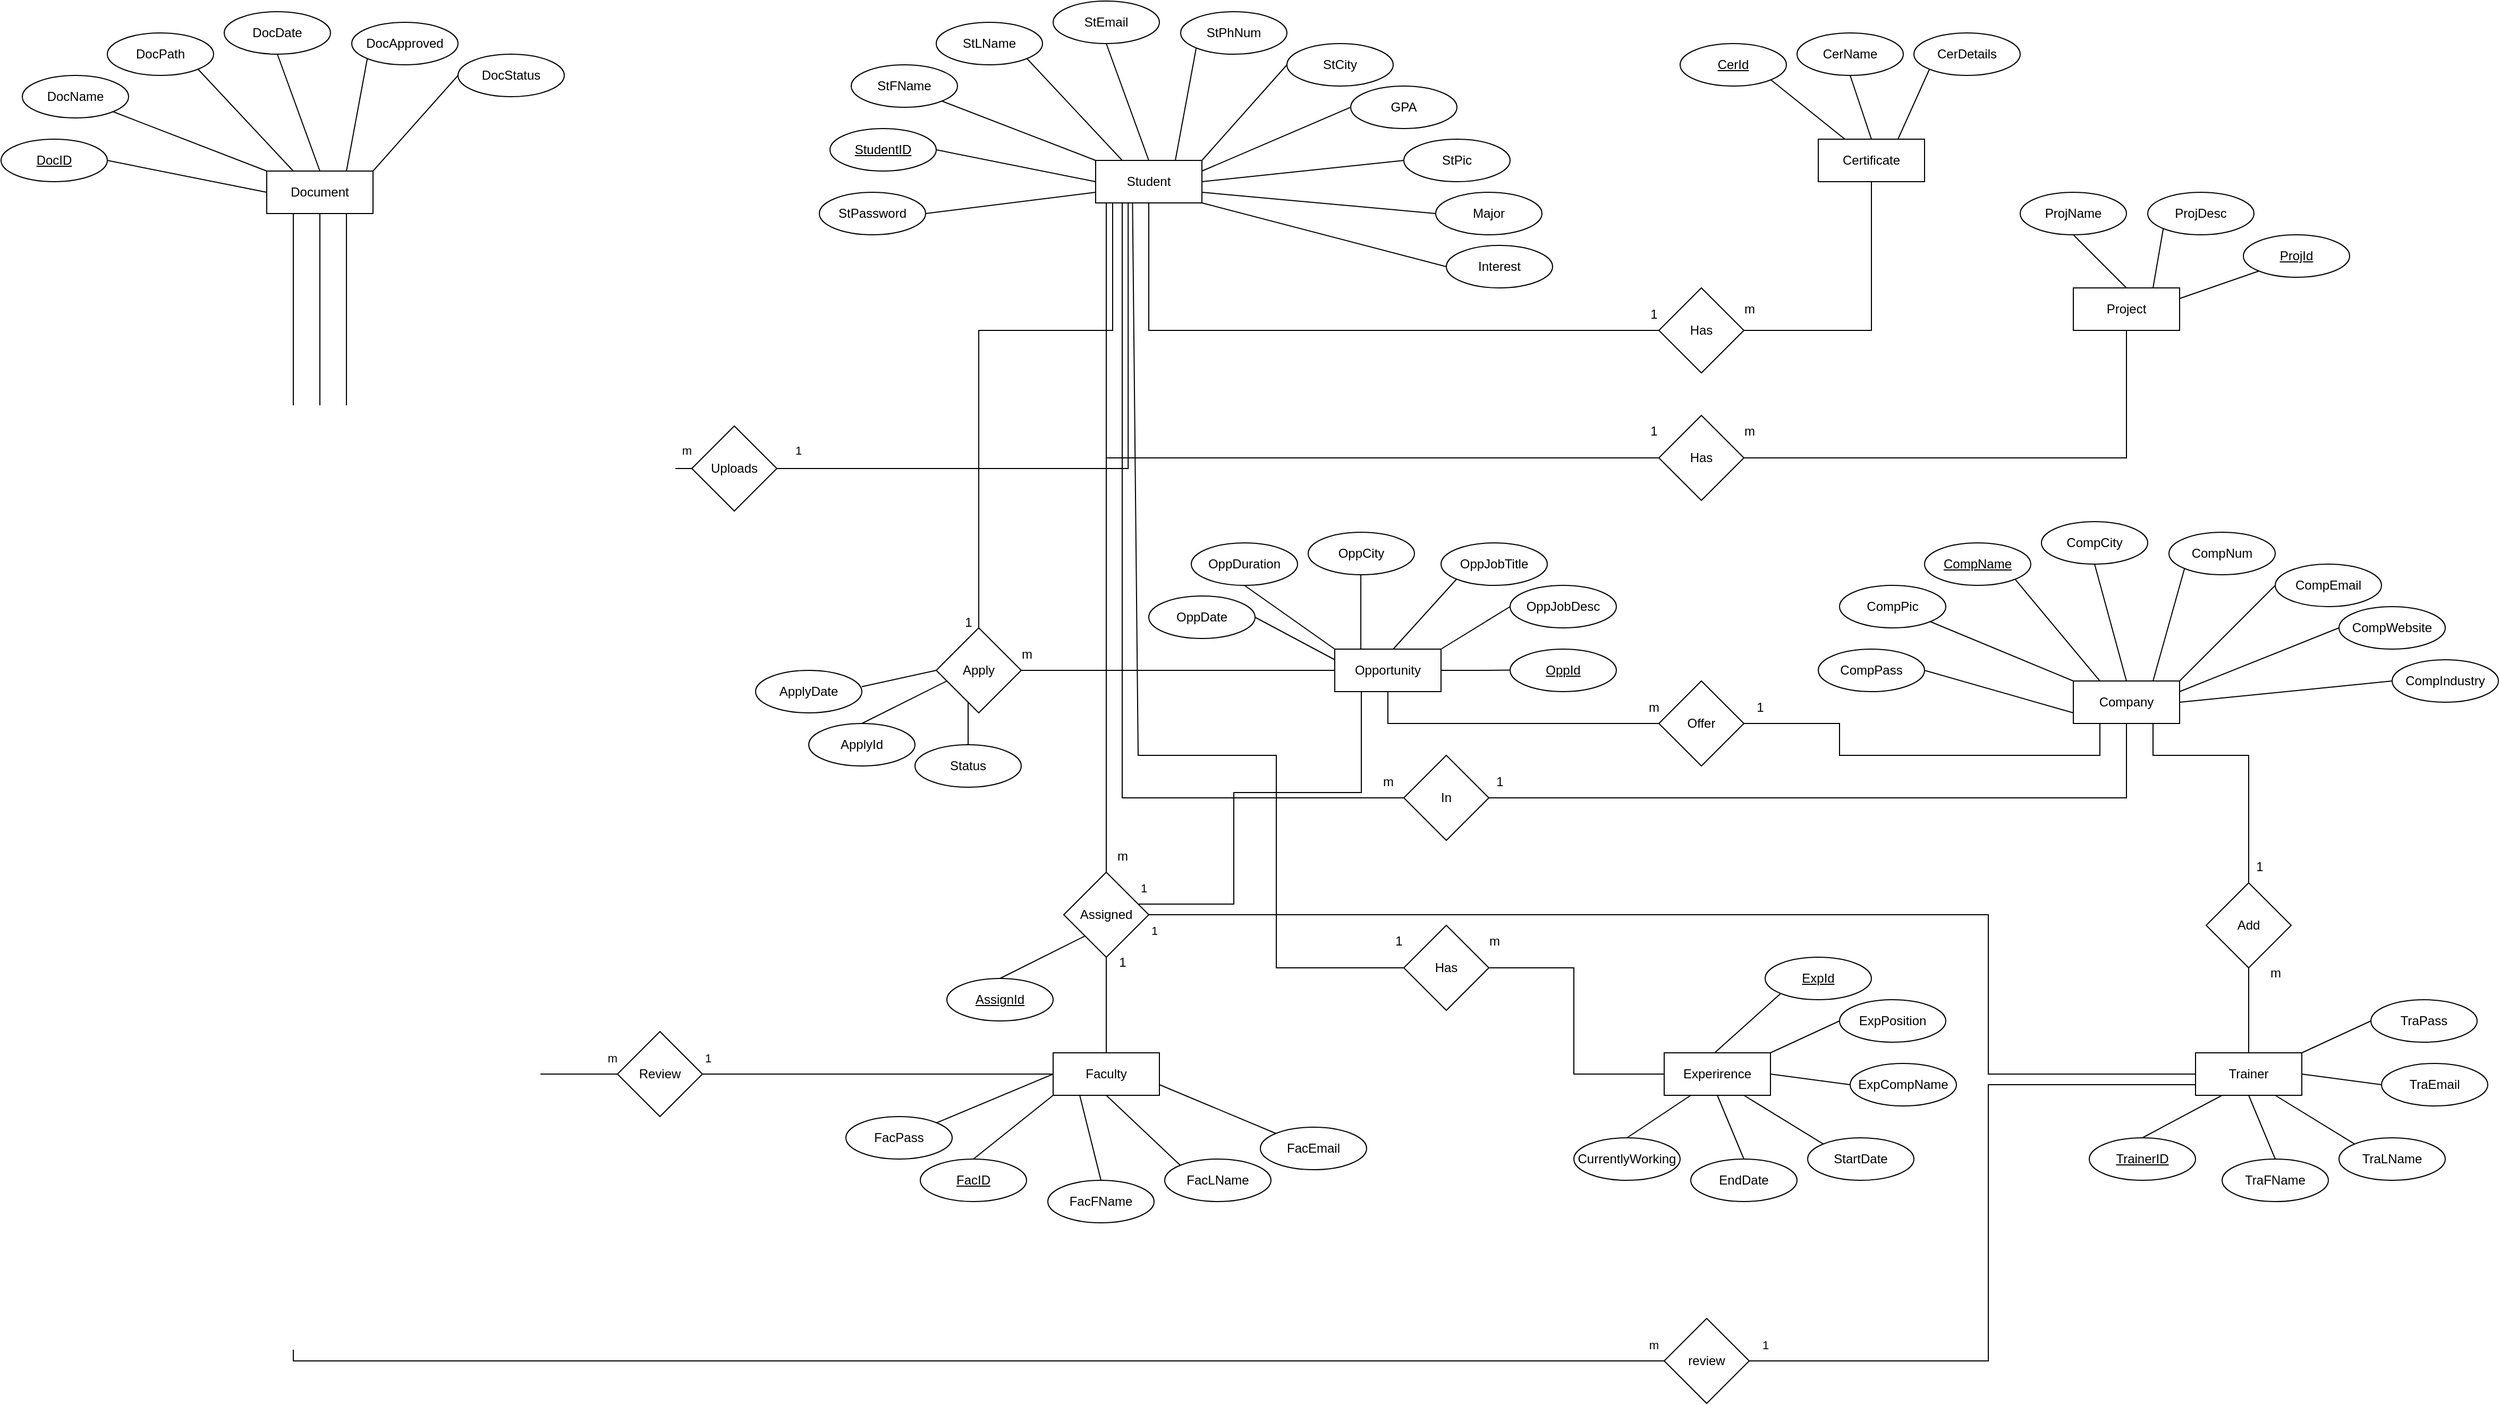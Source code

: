 <mxfile version="24.8.0">
  <diagram id="R2lEEEUBdFMjLlhIrx00" name="Page-1">
    <mxGraphModel dx="4325" dy="1353" grid="1" gridSize="10" guides="1" tooltips="1" connect="1" arrows="1" fold="1" page="1" pageScale="1" pageWidth="850" pageHeight="1100" math="0" shadow="0" extFonts="Permanent Marker^https://fonts.googleapis.com/css?family=Permanent+Marker">
      <root>
        <mxCell id="0" />
        <mxCell id="1" parent="0" />
        <mxCell id="NmfJupg0P8XV8mu7NY6x-1" value="Student" style="whiteSpace=wrap;html=1;align=center;" parent="1" vertex="1">
          <mxGeometry x="-570" y="240" width="100" height="40" as="geometry" />
        </mxCell>
        <mxCell id="NmfJupg0P8XV8mu7NY6x-4" value="StudentID" style="ellipse;whiteSpace=wrap;html=1;align=center;fontStyle=4;" parent="1" vertex="1">
          <mxGeometry x="-820" y="210" width="100" height="40" as="geometry" />
        </mxCell>
        <mxCell id="NmfJupg0P8XV8mu7NY6x-5" value="Major" style="ellipse;whiteSpace=wrap;html=1;align=center;" parent="1" vertex="1">
          <mxGeometry x="-250" y="270" width="100" height="40" as="geometry" />
        </mxCell>
        <mxCell id="NmfJupg0P8XV8mu7NY6x-6" value="StPic" style="ellipse;whiteSpace=wrap;html=1;align=center;" parent="1" vertex="1">
          <mxGeometry x="-280" y="220" width="100" height="40" as="geometry" />
        </mxCell>
        <mxCell id="NmfJupg0P8XV8mu7NY6x-7" value="GPA" style="ellipse;whiteSpace=wrap;html=1;align=center;" parent="1" vertex="1">
          <mxGeometry x="-330" y="170" width="100" height="40" as="geometry" />
        </mxCell>
        <mxCell id="NmfJupg0P8XV8mu7NY6x-8" value="StCity" style="ellipse;whiteSpace=wrap;html=1;align=center;" parent="1" vertex="1">
          <mxGeometry x="-390" y="130" width="100" height="40" as="geometry" />
        </mxCell>
        <mxCell id="NmfJupg0P8XV8mu7NY6x-9" value="StPhNum" style="ellipse;whiteSpace=wrap;html=1;align=center;" parent="1" vertex="1">
          <mxGeometry x="-490" y="100" width="100" height="40" as="geometry" />
        </mxCell>
        <mxCell id="NmfJupg0P8XV8mu7NY6x-10" value="StEmail" style="ellipse;whiteSpace=wrap;html=1;align=center;" parent="1" vertex="1">
          <mxGeometry x="-610" y="90" width="100" height="40" as="geometry" />
        </mxCell>
        <mxCell id="NmfJupg0P8XV8mu7NY6x-11" value="StLName" style="ellipse;whiteSpace=wrap;html=1;align=center;" parent="1" vertex="1">
          <mxGeometry x="-720" y="110" width="100" height="40" as="geometry" />
        </mxCell>
        <mxCell id="NmfJupg0P8XV8mu7NY6x-12" value="StFName" style="ellipse;whiteSpace=wrap;html=1;align=center;" parent="1" vertex="1">
          <mxGeometry x="-800" y="150" width="100" height="40" as="geometry" />
        </mxCell>
        <mxCell id="NmfJupg0P8XV8mu7NY6x-13" value="StPassword" style="ellipse;whiteSpace=wrap;html=1;align=center;" parent="1" vertex="1">
          <mxGeometry x="-830" y="270" width="100" height="40" as="geometry" />
        </mxCell>
        <mxCell id="NmfJupg0P8XV8mu7NY6x-14" value="Interest" style="ellipse;whiteSpace=wrap;html=1;align=center;" parent="1" vertex="1">
          <mxGeometry x="-240" y="320" width="100" height="40" as="geometry" />
        </mxCell>
        <mxCell id="NmfJupg0P8XV8mu7NY6x-16" value="" style="endArrow=none;html=1;rounded=0;exitX=1;exitY=0.5;exitDx=0;exitDy=0;entryX=0;entryY=0.75;entryDx=0;entryDy=0;" parent="1" source="NmfJupg0P8XV8mu7NY6x-13" target="NmfJupg0P8XV8mu7NY6x-1" edge="1">
          <mxGeometry width="50" height="50" relative="1" as="geometry">
            <mxPoint x="-420" y="310" as="sourcePoint" />
            <mxPoint x="-370" y="260" as="targetPoint" />
          </mxGeometry>
        </mxCell>
        <mxCell id="NmfJupg0P8XV8mu7NY6x-17" value="" style="endArrow=none;html=1;rounded=0;entryX=0;entryY=0.5;entryDx=0;entryDy=0;exitX=1;exitY=0.75;exitDx=0;exitDy=0;" parent="1" source="NmfJupg0P8XV8mu7NY6x-1" target="NmfJupg0P8XV8mu7NY6x-5" edge="1">
          <mxGeometry width="50" height="50" relative="1" as="geometry">
            <mxPoint x="-420" y="310" as="sourcePoint" />
            <mxPoint x="-370" y="260" as="targetPoint" />
          </mxGeometry>
        </mxCell>
        <mxCell id="NmfJupg0P8XV8mu7NY6x-18" value="" style="endArrow=none;html=1;rounded=0;entryX=0;entryY=0.5;entryDx=0;entryDy=0;exitX=1;exitY=0.5;exitDx=0;exitDy=0;" parent="1" source="NmfJupg0P8XV8mu7NY6x-1" target="NmfJupg0P8XV8mu7NY6x-6" edge="1">
          <mxGeometry width="50" height="50" relative="1" as="geometry">
            <mxPoint x="-420" y="310" as="sourcePoint" />
            <mxPoint x="-370" y="260" as="targetPoint" />
          </mxGeometry>
        </mxCell>
        <mxCell id="NmfJupg0P8XV8mu7NY6x-19" value="" style="endArrow=none;html=1;rounded=0;entryX=0;entryY=0.5;entryDx=0;entryDy=0;exitX=1;exitY=0.25;exitDx=0;exitDy=0;" parent="1" source="NmfJupg0P8XV8mu7NY6x-1" target="NmfJupg0P8XV8mu7NY6x-7" edge="1">
          <mxGeometry width="50" height="50" relative="1" as="geometry">
            <mxPoint x="-420" y="310" as="sourcePoint" />
            <mxPoint x="-370" y="260" as="targetPoint" />
          </mxGeometry>
        </mxCell>
        <mxCell id="NmfJupg0P8XV8mu7NY6x-20" value="" style="endArrow=none;html=1;rounded=0;entryX=0;entryY=0.5;entryDx=0;entryDy=0;exitX=1;exitY=0;exitDx=0;exitDy=0;" parent="1" source="NmfJupg0P8XV8mu7NY6x-1" target="NmfJupg0P8XV8mu7NY6x-8" edge="1">
          <mxGeometry width="50" height="50" relative="1" as="geometry">
            <mxPoint x="-420" y="310" as="sourcePoint" />
            <mxPoint x="-370" y="260" as="targetPoint" />
          </mxGeometry>
        </mxCell>
        <mxCell id="NmfJupg0P8XV8mu7NY6x-21" value="" style="endArrow=none;html=1;rounded=0;entryX=0;entryY=1;entryDx=0;entryDy=0;exitX=0.75;exitY=0;exitDx=0;exitDy=0;" parent="1" source="NmfJupg0P8XV8mu7NY6x-1" target="NmfJupg0P8XV8mu7NY6x-9" edge="1">
          <mxGeometry width="50" height="50" relative="1" as="geometry">
            <mxPoint x="-420" y="310" as="sourcePoint" />
            <mxPoint x="-370" y="260" as="targetPoint" />
          </mxGeometry>
        </mxCell>
        <mxCell id="NmfJupg0P8XV8mu7NY6x-22" value="" style="endArrow=none;html=1;rounded=0;entryX=0.5;entryY=1;entryDx=0;entryDy=0;exitX=0.5;exitY=0;exitDx=0;exitDy=0;" parent="1" source="NmfJupg0P8XV8mu7NY6x-1" target="NmfJupg0P8XV8mu7NY6x-10" edge="1">
          <mxGeometry width="50" height="50" relative="1" as="geometry">
            <mxPoint x="-420" y="310" as="sourcePoint" />
            <mxPoint x="-370" y="260" as="targetPoint" />
          </mxGeometry>
        </mxCell>
        <mxCell id="NmfJupg0P8XV8mu7NY6x-23" value="" style="endArrow=none;html=1;rounded=0;entryX=1;entryY=1;entryDx=0;entryDy=0;exitX=0.25;exitY=0;exitDx=0;exitDy=0;" parent="1" source="NmfJupg0P8XV8mu7NY6x-1" target="NmfJupg0P8XV8mu7NY6x-11" edge="1">
          <mxGeometry width="50" height="50" relative="1" as="geometry">
            <mxPoint x="-420" y="310" as="sourcePoint" />
            <mxPoint x="-370" y="260" as="targetPoint" />
          </mxGeometry>
        </mxCell>
        <mxCell id="NmfJupg0P8XV8mu7NY6x-24" value="" style="endArrow=none;html=1;rounded=0;exitX=0;exitY=0;exitDx=0;exitDy=0;entryX=1;entryY=1;entryDx=0;entryDy=0;" parent="1" source="NmfJupg0P8XV8mu7NY6x-1" target="NmfJupg0P8XV8mu7NY6x-12" edge="1">
          <mxGeometry width="50" height="50" relative="1" as="geometry">
            <mxPoint x="-580" y="220" as="sourcePoint" />
            <mxPoint x="-530" y="170" as="targetPoint" />
          </mxGeometry>
        </mxCell>
        <mxCell id="NmfJupg0P8XV8mu7NY6x-25" value="" style="endArrow=none;html=1;rounded=0;exitX=1;exitY=0.5;exitDx=0;exitDy=0;" parent="1" source="NmfJupg0P8XV8mu7NY6x-4" edge="1">
          <mxGeometry width="50" height="50" relative="1" as="geometry">
            <mxPoint x="-630" y="230" as="sourcePoint" />
            <mxPoint x="-570" y="260" as="targetPoint" />
          </mxGeometry>
        </mxCell>
        <mxCell id="NmfJupg0P8XV8mu7NY6x-26" value="" style="endArrow=none;html=1;rounded=0;entryX=0;entryY=0.5;entryDx=0;entryDy=0;exitX=1;exitY=1;exitDx=0;exitDy=0;" parent="1" source="NmfJupg0P8XV8mu7NY6x-1" target="NmfJupg0P8XV8mu7NY6x-14" edge="1">
          <mxGeometry width="50" height="50" relative="1" as="geometry">
            <mxPoint x="-420" y="310" as="sourcePoint" />
            <mxPoint x="-370" y="260" as="targetPoint" />
          </mxGeometry>
        </mxCell>
        <mxCell id="NmfJupg0P8XV8mu7NY6x-28" value="Certificate" style="whiteSpace=wrap;html=1;align=center;" parent="1" vertex="1">
          <mxGeometry x="110" y="220" width="100" height="40" as="geometry" />
        </mxCell>
        <mxCell id="NmfJupg0P8XV8mu7NY6x-34" value="CerDetails" style="ellipse;whiteSpace=wrap;html=1;align=center;" parent="1" vertex="1">
          <mxGeometry x="200" y="120" width="100" height="40" as="geometry" />
        </mxCell>
        <mxCell id="NmfJupg0P8XV8mu7NY6x-35" value="CerName" style="ellipse;whiteSpace=wrap;html=1;align=center;" parent="1" vertex="1">
          <mxGeometry x="90" y="120" width="100" height="40" as="geometry" />
        </mxCell>
        <mxCell id="NmfJupg0P8XV8mu7NY6x-45" value="" style="endArrow=none;html=1;rounded=0;entryX=0;entryY=1;entryDx=0;entryDy=0;exitX=0.75;exitY=0;exitDx=0;exitDy=0;" parent="1" source="NmfJupg0P8XV8mu7NY6x-28" target="NmfJupg0P8XV8mu7NY6x-34" edge="1">
          <mxGeometry width="50" height="50" relative="1" as="geometry">
            <mxPoint x="260" y="290" as="sourcePoint" />
            <mxPoint x="310" y="240" as="targetPoint" />
          </mxGeometry>
        </mxCell>
        <mxCell id="NmfJupg0P8XV8mu7NY6x-46" value="" style="endArrow=none;html=1;rounded=0;entryX=0.5;entryY=1;entryDx=0;entryDy=0;exitX=0.5;exitY=0;exitDx=0;exitDy=0;" parent="1" source="NmfJupg0P8XV8mu7NY6x-28" target="NmfJupg0P8XV8mu7NY6x-35" edge="1">
          <mxGeometry width="50" height="50" relative="1" as="geometry">
            <mxPoint x="260" y="290" as="sourcePoint" />
            <mxPoint x="310" y="240" as="targetPoint" />
          </mxGeometry>
        </mxCell>
        <mxCell id="NmfJupg0P8XV8mu7NY6x-51" value="Has" style="rhombus;whiteSpace=wrap;html=1;" parent="1" vertex="1">
          <mxGeometry x="-40" y="360" width="80" height="80" as="geometry" />
        </mxCell>
        <mxCell id="NmfJupg0P8XV8mu7NY6x-53" value="" style="endArrow=none;html=1;rounded=0;entryX=0.5;entryY=1;entryDx=0;entryDy=0;exitX=0;exitY=0.5;exitDx=0;exitDy=0;" parent="1" source="NmfJupg0P8XV8mu7NY6x-51" target="NmfJupg0P8XV8mu7NY6x-1" edge="1">
          <mxGeometry width="50" height="50" relative="1" as="geometry">
            <mxPoint x="-20" y="380" as="sourcePoint" />
            <mxPoint x="30" y="330" as="targetPoint" />
            <Array as="points">
              <mxPoint x="-520" y="400" />
            </Array>
          </mxGeometry>
        </mxCell>
        <mxCell id="NmfJupg0P8XV8mu7NY6x-54" value="" style="endArrow=none;html=1;rounded=0;entryX=0.5;entryY=1;entryDx=0;entryDy=0;exitX=1;exitY=0.5;exitDx=0;exitDy=0;" parent="1" source="NmfJupg0P8XV8mu7NY6x-51" target="NmfJupg0P8XV8mu7NY6x-28" edge="1">
          <mxGeometry width="50" height="50" relative="1" as="geometry">
            <mxPoint x="740" y="490" as="sourcePoint" />
            <mxPoint x="260" y="370" as="targetPoint" />
            <Array as="points">
              <mxPoint x="160" y="400" />
            </Array>
          </mxGeometry>
        </mxCell>
        <mxCell id="NmfJupg0P8XV8mu7NY6x-55" value="Project" style="whiteSpace=wrap;html=1;align=center;" parent="1" vertex="1">
          <mxGeometry x="350" y="360" width="100" height="40" as="geometry" />
        </mxCell>
        <mxCell id="NmfJupg0P8XV8mu7NY6x-56" value="ProjDesc" style="ellipse;whiteSpace=wrap;html=1;align=center;" parent="1" vertex="1">
          <mxGeometry x="420" y="270" width="100" height="40" as="geometry" />
        </mxCell>
        <mxCell id="NmfJupg0P8XV8mu7NY6x-57" value="ProjName" style="ellipse;whiteSpace=wrap;html=1;align=center;" parent="1" vertex="1">
          <mxGeometry x="300" y="270" width="100" height="40" as="geometry" />
        </mxCell>
        <mxCell id="NmfJupg0P8XV8mu7NY6x-58" value="" style="endArrow=none;html=1;rounded=0;entryX=0;entryY=1;entryDx=0;entryDy=0;exitX=0.75;exitY=0;exitDx=0;exitDy=0;" parent="1" source="NmfJupg0P8XV8mu7NY6x-55" target="NmfJupg0P8XV8mu7NY6x-56" edge="1">
          <mxGeometry width="50" height="50" relative="1" as="geometry">
            <mxPoint x="515" y="430" as="sourcePoint" />
            <mxPoint x="565" y="380" as="targetPoint" />
          </mxGeometry>
        </mxCell>
        <mxCell id="NmfJupg0P8XV8mu7NY6x-59" value="" style="endArrow=none;html=1;rounded=0;entryX=0.5;entryY=1;entryDx=0;entryDy=0;exitX=0.5;exitY=0;exitDx=0;exitDy=0;" parent="1" source="NmfJupg0P8XV8mu7NY6x-55" target="NmfJupg0P8XV8mu7NY6x-57" edge="1">
          <mxGeometry width="50" height="50" relative="1" as="geometry">
            <mxPoint x="515" y="430" as="sourcePoint" />
            <mxPoint x="565" y="380" as="targetPoint" />
          </mxGeometry>
        </mxCell>
        <mxCell id="NmfJupg0P8XV8mu7NY6x-60" value="Has" style="rhombus;whiteSpace=wrap;html=1;" parent="1" vertex="1">
          <mxGeometry x="-40" y="480" width="80" height="80" as="geometry" />
        </mxCell>
        <mxCell id="NmfJupg0P8XV8mu7NY6x-62" value="" style="endArrow=none;html=1;rounded=0;entryX=0.1;entryY=1.025;entryDx=0;entryDy=0;exitX=0;exitY=0.5;exitDx=0;exitDy=0;entryPerimeter=0;" parent="1" target="NmfJupg0P8XV8mu7NY6x-1" edge="1">
          <mxGeometry width="50" height="50" relative="1" as="geometry">
            <mxPoint x="-40" y="520" as="sourcePoint" />
            <mxPoint x="-520" y="400" as="targetPoint" />
            <Array as="points">
              <mxPoint x="-560" y="520" />
            </Array>
          </mxGeometry>
        </mxCell>
        <mxCell id="NmfJupg0P8XV8mu7NY6x-64" value="" style="endArrow=none;html=1;rounded=0;entryX=0.5;entryY=1;entryDx=0;entryDy=0;exitX=1;exitY=0.5;exitDx=0;exitDy=0;" parent="1" target="NmfJupg0P8XV8mu7NY6x-55" edge="1">
          <mxGeometry width="50" height="50" relative="1" as="geometry">
            <mxPoint x="40" y="520" as="sourcePoint" />
            <mxPoint x="160" y="380" as="targetPoint" />
            <Array as="points">
              <mxPoint x="400" y="520" />
            </Array>
          </mxGeometry>
        </mxCell>
        <mxCell id="NmfJupg0P8XV8mu7NY6x-65" value="Company" style="whiteSpace=wrap;html=1;align=center;" parent="1" vertex="1">
          <mxGeometry x="350" y="730" width="100" height="40" as="geometry" />
        </mxCell>
        <mxCell id="NmfJupg0P8XV8mu7NY6x-66" value="CompName" style="ellipse;whiteSpace=wrap;html=1;align=center;fontStyle=4;" parent="1" vertex="1">
          <mxGeometry x="210" y="600" width="100" height="40" as="geometry" />
        </mxCell>
        <mxCell id="NmfJupg0P8XV8mu7NY6x-68" value="CompIndustry" style="ellipse;whiteSpace=wrap;html=1;align=center;" parent="1" vertex="1">
          <mxGeometry x="650" y="710" width="100" height="40" as="geometry" />
        </mxCell>
        <mxCell id="NmfJupg0P8XV8mu7NY6x-69" value="CompWebsite" style="ellipse;whiteSpace=wrap;html=1;align=center;" parent="1" vertex="1">
          <mxGeometry x="600" y="660" width="100" height="40" as="geometry" />
        </mxCell>
        <mxCell id="NmfJupg0P8XV8mu7NY6x-70" value="CompEmail" style="ellipse;whiteSpace=wrap;html=1;align=center;" parent="1" vertex="1">
          <mxGeometry x="540" y="620" width="100" height="40" as="geometry" />
        </mxCell>
        <mxCell id="NmfJupg0P8XV8mu7NY6x-71" value="CompNum" style="ellipse;whiteSpace=wrap;html=1;align=center;" parent="1" vertex="1">
          <mxGeometry x="440" y="590" width="100" height="40" as="geometry" />
        </mxCell>
        <mxCell id="NmfJupg0P8XV8mu7NY6x-72" value="CompCity" style="ellipse;whiteSpace=wrap;html=1;align=center;" parent="1" vertex="1">
          <mxGeometry x="320" y="580" width="100" height="40" as="geometry" />
        </mxCell>
        <mxCell id="NmfJupg0P8XV8mu7NY6x-74" value="CompPic" style="ellipse;whiteSpace=wrap;html=1;align=center;" parent="1" vertex="1">
          <mxGeometry x="130" y="640" width="100" height="40" as="geometry" />
        </mxCell>
        <mxCell id="NmfJupg0P8XV8mu7NY6x-75" value="CompPass" style="ellipse;whiteSpace=wrap;html=1;align=center;" parent="1" vertex="1">
          <mxGeometry x="110" y="700" width="100" height="40" as="geometry" />
        </mxCell>
        <mxCell id="NmfJupg0P8XV8mu7NY6x-77" value="" style="endArrow=none;html=1;rounded=0;exitX=1;exitY=0.5;exitDx=0;exitDy=0;entryX=0;entryY=0.75;entryDx=0;entryDy=0;" parent="1" source="NmfJupg0P8XV8mu7NY6x-75" target="NmfJupg0P8XV8mu7NY6x-65" edge="1">
          <mxGeometry width="50" height="50" relative="1" as="geometry">
            <mxPoint x="510" y="800" as="sourcePoint" />
            <mxPoint x="560" y="750" as="targetPoint" />
          </mxGeometry>
        </mxCell>
        <mxCell id="NmfJupg0P8XV8mu7NY6x-79" value="" style="endArrow=none;html=1;rounded=0;entryX=0;entryY=0.5;entryDx=0;entryDy=0;exitX=1;exitY=0.5;exitDx=0;exitDy=0;" parent="1" source="NmfJupg0P8XV8mu7NY6x-65" target="NmfJupg0P8XV8mu7NY6x-68" edge="1">
          <mxGeometry width="50" height="50" relative="1" as="geometry">
            <mxPoint x="510" y="800" as="sourcePoint" />
            <mxPoint x="560" y="750" as="targetPoint" />
          </mxGeometry>
        </mxCell>
        <mxCell id="NmfJupg0P8XV8mu7NY6x-80" value="" style="endArrow=none;html=1;rounded=0;entryX=0;entryY=0.5;entryDx=0;entryDy=0;exitX=1;exitY=0.25;exitDx=0;exitDy=0;" parent="1" source="NmfJupg0P8XV8mu7NY6x-65" target="NmfJupg0P8XV8mu7NY6x-69" edge="1">
          <mxGeometry width="50" height="50" relative="1" as="geometry">
            <mxPoint x="510" y="800" as="sourcePoint" />
            <mxPoint x="560" y="750" as="targetPoint" />
          </mxGeometry>
        </mxCell>
        <mxCell id="NmfJupg0P8XV8mu7NY6x-81" value="" style="endArrow=none;html=1;rounded=0;entryX=0;entryY=0.5;entryDx=0;entryDy=0;exitX=1;exitY=0;exitDx=0;exitDy=0;" parent="1" source="NmfJupg0P8XV8mu7NY6x-65" target="NmfJupg0P8XV8mu7NY6x-70" edge="1">
          <mxGeometry width="50" height="50" relative="1" as="geometry">
            <mxPoint x="510" y="800" as="sourcePoint" />
            <mxPoint x="560" y="750" as="targetPoint" />
          </mxGeometry>
        </mxCell>
        <mxCell id="NmfJupg0P8XV8mu7NY6x-82" value="" style="endArrow=none;html=1;rounded=0;entryX=0;entryY=1;entryDx=0;entryDy=0;exitX=0.75;exitY=0;exitDx=0;exitDy=0;" parent="1" source="NmfJupg0P8XV8mu7NY6x-65" target="NmfJupg0P8XV8mu7NY6x-71" edge="1">
          <mxGeometry width="50" height="50" relative="1" as="geometry">
            <mxPoint x="510" y="800" as="sourcePoint" />
            <mxPoint x="560" y="750" as="targetPoint" />
          </mxGeometry>
        </mxCell>
        <mxCell id="NmfJupg0P8XV8mu7NY6x-83" value="" style="endArrow=none;html=1;rounded=0;entryX=0.5;entryY=1;entryDx=0;entryDy=0;exitX=0.5;exitY=0;exitDx=0;exitDy=0;" parent="1" source="NmfJupg0P8XV8mu7NY6x-65" target="NmfJupg0P8XV8mu7NY6x-72" edge="1">
          <mxGeometry width="50" height="50" relative="1" as="geometry">
            <mxPoint x="510" y="800" as="sourcePoint" />
            <mxPoint x="560" y="750" as="targetPoint" />
          </mxGeometry>
        </mxCell>
        <mxCell id="NmfJupg0P8XV8mu7NY6x-84" value="" style="endArrow=none;html=1;rounded=0;entryX=1;entryY=1;entryDx=0;entryDy=0;exitX=0.25;exitY=0;exitDx=0;exitDy=0;" parent="1" source="NmfJupg0P8XV8mu7NY6x-65" edge="1">
          <mxGeometry width="50" height="50" relative="1" as="geometry">
            <mxPoint x="510" y="800" as="sourcePoint" />
            <mxPoint x="295.186" y="634.21" as="targetPoint" />
          </mxGeometry>
        </mxCell>
        <mxCell id="NmfJupg0P8XV8mu7NY6x-85" value="" style="endArrow=none;html=1;rounded=0;exitX=0;exitY=0;exitDx=0;exitDy=0;entryX=1;entryY=1;entryDx=0;entryDy=0;" parent="1" source="NmfJupg0P8XV8mu7NY6x-65" target="NmfJupg0P8XV8mu7NY6x-74" edge="1">
          <mxGeometry width="50" height="50" relative="1" as="geometry">
            <mxPoint x="350" y="710" as="sourcePoint" />
            <mxPoint x="400" y="660" as="targetPoint" />
          </mxGeometry>
        </mxCell>
        <mxCell id="uRlwzGUHbbHWgA5cBIWR-28" style="edgeStyle=orthogonalEdgeStyle;shape=connector;curved=0;rounded=0;orthogonalLoop=1;jettySize=auto;html=1;entryX=1;entryY=0;entryDx=0;entryDy=0;strokeColor=default;align=center;verticalAlign=middle;fontFamily=Helvetica;fontSize=11;fontColor=default;labelBackgroundColor=default;endArrow=none;endFill=0;exitX=0.25;exitY=1;exitDx=0;exitDy=0;" parent="1" source="NmfJupg0P8XV8mu7NY6x-93" edge="1">
          <mxGeometry relative="1" as="geometry">
            <mxPoint x="-310" y="750" as="sourcePoint" />
            <mxPoint x="-530" y="940" as="targetPoint" />
            <Array as="points">
              <mxPoint x="-320" y="835" />
              <mxPoint x="-440" y="835" />
              <mxPoint x="-440" y="940" />
            </Array>
          </mxGeometry>
        </mxCell>
        <mxCell id="uRlwzGUHbbHWgA5cBIWR-66" style="edgeStyle=orthogonalEdgeStyle;shape=connector;curved=0;rounded=0;orthogonalLoop=1;jettySize=auto;html=1;exitX=1;exitY=0.5;exitDx=0;exitDy=0;strokeColor=default;align=center;verticalAlign=middle;fontFamily=Helvetica;fontSize=11;fontColor=default;labelBackgroundColor=default;endArrow=none;endFill=0;" parent="1" source="NmfJupg0P8XV8mu7NY6x-93" edge="1">
          <mxGeometry relative="1" as="geometry">
            <mxPoint x="-180" y="719.8" as="targetPoint" />
          </mxGeometry>
        </mxCell>
        <mxCell id="NmfJupg0P8XV8mu7NY6x-93" value="Opportunity" style="whiteSpace=wrap;html=1;align=center;" parent="1" vertex="1">
          <mxGeometry x="-345" y="700" width="100" height="40" as="geometry" />
        </mxCell>
        <mxCell id="NmfJupg0P8XV8mu7NY6x-94" value="OppCity" style="ellipse;whiteSpace=wrap;html=1;align=center;" parent="1" vertex="1">
          <mxGeometry x="-370" y="590" width="100" height="40" as="geometry" />
        </mxCell>
        <mxCell id="NmfJupg0P8XV8mu7NY6x-95" value="OppDuration" style="ellipse;whiteSpace=wrap;html=1;align=center;" parent="1" vertex="1">
          <mxGeometry x="-480" y="600" width="100" height="40" as="geometry" />
        </mxCell>
        <mxCell id="NmfJupg0P8XV8mu7NY6x-96" value="" style="endArrow=none;html=1;rounded=0;entryX=0.5;entryY=1;entryDx=0;entryDy=0;exitX=0.25;exitY=0;exitDx=0;exitDy=0;" parent="1" edge="1">
          <mxGeometry width="50" height="50" relative="1" as="geometry">
            <mxPoint x="-320.45" y="700" as="sourcePoint" />
            <mxPoint x="-320.45" y="630" as="targetPoint" />
          </mxGeometry>
        </mxCell>
        <mxCell id="NmfJupg0P8XV8mu7NY6x-97" value="" style="endArrow=none;html=1;rounded=0;entryX=0.5;entryY=1;entryDx=0;entryDy=0;exitX=0;exitY=0;exitDx=0;exitDy=0;" parent="1" source="NmfJupg0P8XV8mu7NY6x-93" target="NmfJupg0P8XV8mu7NY6x-95" edge="1">
          <mxGeometry width="50" height="50" relative="1" as="geometry">
            <mxPoint x="-180" y="770" as="sourcePoint" />
            <mxPoint x="-350" y="640" as="targetPoint" />
          </mxGeometry>
        </mxCell>
        <mxCell id="NmfJupg0P8XV8mu7NY6x-103" value="OppJobTitle" style="ellipse;whiteSpace=wrap;html=1;align=center;" parent="1" vertex="1">
          <mxGeometry x="-245" y="600" width="100" height="40" as="geometry" />
        </mxCell>
        <mxCell id="NmfJupg0P8XV8mu7NY6x-104" value="" style="endArrow=none;html=1;rounded=0;entryX=0;entryY=1;entryDx=0;entryDy=0;exitX=0.25;exitY=0;exitDx=0;exitDy=0;" parent="1" target="NmfJupg0P8XV8mu7NY6x-103" edge="1">
          <mxGeometry width="50" height="50" relative="1" as="geometry">
            <mxPoint x="-290" y="700" as="sourcePoint" />
            <mxPoint x="-290" y="630" as="targetPoint" />
          </mxGeometry>
        </mxCell>
        <mxCell id="NmfJupg0P8XV8mu7NY6x-105" value="OppJobDesc" style="ellipse;whiteSpace=wrap;html=1;align=center;" parent="1" vertex="1">
          <mxGeometry x="-180" y="640" width="100" height="40" as="geometry" />
        </mxCell>
        <mxCell id="NmfJupg0P8XV8mu7NY6x-106" value="" style="endArrow=none;html=1;rounded=0;entryX=0;entryY=0.5;entryDx=0;entryDy=0;exitX=1;exitY=0;exitDx=0;exitDy=0;" parent="1" source="NmfJupg0P8XV8mu7NY6x-93" target="NmfJupg0P8XV8mu7NY6x-105" edge="1">
          <mxGeometry width="50" height="50" relative="1" as="geometry">
            <mxPoint x="-280" y="710" as="sourcePoint" />
            <mxPoint x="-220" y="644" as="targetPoint" />
          </mxGeometry>
        </mxCell>
        <mxCell id="NmfJupg0P8XV8mu7NY6x-107" value="Apply" style="rhombus;whiteSpace=wrap;html=1;" parent="1" vertex="1">
          <mxGeometry x="-720" y="680" width="80" height="80" as="geometry" />
        </mxCell>
        <mxCell id="NmfJupg0P8XV8mu7NY6x-109" value="" style="endArrow=none;html=1;rounded=0;exitX=0.5;exitY=0;exitDx=0;exitDy=0;" parent="1" source="NmfJupg0P8XV8mu7NY6x-107" edge="1">
          <mxGeometry width="50" height="50" relative="1" as="geometry">
            <mxPoint x="60" y="610" as="sourcePoint" />
            <mxPoint x="-554" y="280" as="targetPoint" />
            <Array as="points">
              <mxPoint x="-680" y="400" />
              <mxPoint x="-554" y="400" />
            </Array>
          </mxGeometry>
        </mxCell>
        <mxCell id="NmfJupg0P8XV8mu7NY6x-111" value="" style="endArrow=none;html=1;rounded=0;exitX=1;exitY=0.5;exitDx=0;exitDy=0;entryX=0;entryY=0.5;entryDx=0;entryDy=0;" parent="1" source="NmfJupg0P8XV8mu7NY6x-107" target="NmfJupg0P8XV8mu7NY6x-93" edge="1">
          <mxGeometry width="50" height="50" relative="1" as="geometry">
            <mxPoint x="60" y="610" as="sourcePoint" />
            <mxPoint x="110" y="560" as="targetPoint" />
          </mxGeometry>
        </mxCell>
        <mxCell id="NmfJupg0P8XV8mu7NY6x-113" value="In" style="rhombus;whiteSpace=wrap;html=1;" parent="1" vertex="1">
          <mxGeometry x="-280" y="800" width="80" height="80" as="geometry" />
        </mxCell>
        <mxCell id="NmfJupg0P8XV8mu7NY6x-115" value="" style="endArrow=none;html=1;rounded=0;entryX=0.25;entryY=1;entryDx=0;entryDy=0;exitX=0;exitY=0.5;exitDx=0;exitDy=0;" parent="1" source="NmfJupg0P8XV8mu7NY6x-113" target="NmfJupg0P8XV8mu7NY6x-1" edge="1">
          <mxGeometry width="50" height="50" relative="1" as="geometry">
            <mxPoint x="-545" y="840" as="sourcePoint" />
            <mxPoint x="-50" y="570" as="targetPoint" />
            <Array as="points">
              <mxPoint x="-545" y="840" />
            </Array>
          </mxGeometry>
        </mxCell>
        <mxCell id="NmfJupg0P8XV8mu7NY6x-116" value="" style="endArrow=none;html=1;rounded=0;exitX=1;exitY=0.5;exitDx=0;exitDy=0;entryX=0.5;entryY=1;entryDx=0;entryDy=0;" parent="1" source="NmfJupg0P8XV8mu7NY6x-113" target="NmfJupg0P8XV8mu7NY6x-65" edge="1">
          <mxGeometry width="50" height="50" relative="1" as="geometry">
            <mxPoint x="-50" y="660" as="sourcePoint" />
            <mxPoint y="610" as="targetPoint" />
            <Array as="points">
              <mxPoint x="400" y="840" />
            </Array>
          </mxGeometry>
        </mxCell>
        <mxCell id="uRlwzGUHbbHWgA5cBIWR-43" style="edgeStyle=orthogonalEdgeStyle;shape=connector;curved=0;rounded=0;orthogonalLoop=1;jettySize=auto;html=1;exitX=0;exitY=0.5;exitDx=0;exitDy=0;entryX=1;entryY=0.5;entryDx=0;entryDy=0;strokeColor=default;align=center;verticalAlign=middle;fontFamily=Helvetica;fontSize=11;fontColor=default;labelBackgroundColor=default;endArrow=none;endFill=0;" parent="1" source="NmfJupg0P8XV8mu7NY6x-117" target="uRlwzGUHbbHWgA5cBIWR-42" edge="1">
          <mxGeometry relative="1" as="geometry" />
        </mxCell>
        <mxCell id="NmfJupg0P8XV8mu7NY6x-117" value="Faculty" style="whiteSpace=wrap;html=1;align=center;" parent="1" vertex="1">
          <mxGeometry x="-610" y="1080" width="100" height="40" as="geometry" />
        </mxCell>
        <mxCell id="NmfJupg0P8XV8mu7NY6x-118" value="FacFName" style="ellipse;whiteSpace=wrap;html=1;align=center;" parent="1" vertex="1">
          <mxGeometry x="-615" y="1200" width="100" height="40" as="geometry" />
        </mxCell>
        <mxCell id="NmfJupg0P8XV8mu7NY6x-122" value="FacID" style="ellipse;whiteSpace=wrap;html=1;align=center;fontStyle=4;" parent="1" vertex="1">
          <mxGeometry x="-735" y="1180" width="100" height="40" as="geometry" />
        </mxCell>
        <mxCell id="NmfJupg0P8XV8mu7NY6x-123" value="FacLName" style="ellipse;whiteSpace=wrap;html=1;align=center;" parent="1" vertex="1">
          <mxGeometry x="-505" y="1180" width="100" height="40" as="geometry" />
        </mxCell>
        <mxCell id="NmfJupg0P8XV8mu7NY6x-125" value="FacPass" style="ellipse;whiteSpace=wrap;html=1;align=center;" parent="1" vertex="1">
          <mxGeometry x="-805" y="1140" width="100" height="40" as="geometry" />
        </mxCell>
        <mxCell id="NmfJupg0P8XV8mu7NY6x-126" value="FacEmail" style="ellipse;whiteSpace=wrap;html=1;align=center;" parent="1" vertex="1">
          <mxGeometry x="-415" y="1150" width="100" height="40" as="geometry" />
        </mxCell>
        <mxCell id="NmfJupg0P8XV8mu7NY6x-127" value="" style="endArrow=none;html=1;rounded=0;exitX=1;exitY=0;exitDx=0;exitDy=0;entryX=0;entryY=0.5;entryDx=0;entryDy=0;" parent="1" source="NmfJupg0P8XV8mu7NY6x-125" target="NmfJupg0P8XV8mu7NY6x-117" edge="1">
          <mxGeometry width="50" height="50" relative="1" as="geometry">
            <mxPoint x="-345" y="1120" as="sourcePoint" />
            <mxPoint x="-295" y="1070" as="targetPoint" />
          </mxGeometry>
        </mxCell>
        <mxCell id="NmfJupg0P8XV8mu7NY6x-128" value="" style="endArrow=none;html=1;rounded=0;exitX=0.5;exitY=0;exitDx=0;exitDy=0;entryX=0;entryY=1;entryDx=0;entryDy=0;" parent="1" source="NmfJupg0P8XV8mu7NY6x-122" target="NmfJupg0P8XV8mu7NY6x-117" edge="1">
          <mxGeometry width="50" height="50" relative="1" as="geometry">
            <mxPoint x="-710" y="1156" as="sourcePoint" />
            <mxPoint x="-605" y="1110" as="targetPoint" />
          </mxGeometry>
        </mxCell>
        <mxCell id="NmfJupg0P8XV8mu7NY6x-129" value="" style="endArrow=none;html=1;rounded=0;exitX=0.5;exitY=0;exitDx=0;exitDy=0;entryX=0.25;entryY=1;entryDx=0;entryDy=0;" parent="1" source="NmfJupg0P8XV8mu7NY6x-118" target="NmfJupg0P8XV8mu7NY6x-117" edge="1">
          <mxGeometry width="50" height="50" relative="1" as="geometry">
            <mxPoint x="-345" y="1120" as="sourcePoint" />
            <mxPoint x="-295" y="1070" as="targetPoint" />
          </mxGeometry>
        </mxCell>
        <mxCell id="NmfJupg0P8XV8mu7NY6x-130" value="" style="endArrow=none;html=1;rounded=0;exitX=0;exitY=0;exitDx=0;exitDy=0;entryX=0.5;entryY=1;entryDx=0;entryDy=0;" parent="1" source="NmfJupg0P8XV8mu7NY6x-123" target="NmfJupg0P8XV8mu7NY6x-117" edge="1">
          <mxGeometry width="50" height="50" relative="1" as="geometry">
            <mxPoint x="-345" y="1120" as="sourcePoint" />
            <mxPoint x="-295" y="1070" as="targetPoint" />
          </mxGeometry>
        </mxCell>
        <mxCell id="NmfJupg0P8XV8mu7NY6x-131" value="" style="endArrow=none;html=1;rounded=0;exitX=0;exitY=0;exitDx=0;exitDy=0;entryX=1;entryY=0.75;entryDx=0;entryDy=0;" parent="1" source="NmfJupg0P8XV8mu7NY6x-126" target="NmfJupg0P8XV8mu7NY6x-117" edge="1">
          <mxGeometry width="50" height="50" relative="1" as="geometry">
            <mxPoint x="-345" y="1120" as="sourcePoint" />
            <mxPoint x="-295" y="1070" as="targetPoint" />
          </mxGeometry>
        </mxCell>
        <mxCell id="uRlwzGUHbbHWgA5cBIWR-26" style="edgeStyle=orthogonalEdgeStyle;shape=connector;curved=0;rounded=0;orthogonalLoop=1;jettySize=auto;html=1;exitX=1;exitY=0.5;exitDx=0;exitDy=0;entryX=0;entryY=0.5;entryDx=0;entryDy=0;strokeColor=default;align=center;verticalAlign=middle;fontFamily=Helvetica;fontSize=11;fontColor=default;labelBackgroundColor=default;endArrow=none;endFill=0;" parent="1" source="NmfJupg0P8XV8mu7NY6x-133" target="18eJAe48b1krm5ogqkCA-1" edge="1">
          <mxGeometry relative="1" as="geometry">
            <Array as="points">
              <mxPoint x="270" y="950" />
              <mxPoint x="270" y="1100" />
            </Array>
          </mxGeometry>
        </mxCell>
        <mxCell id="NmfJupg0P8XV8mu7NY6x-133" value="Assigned" style="rhombus;whiteSpace=wrap;html=1;" parent="1" vertex="1">
          <mxGeometry x="-600" y="910" width="80" height="80" as="geometry" />
        </mxCell>
        <mxCell id="NmfJupg0P8XV8mu7NY6x-134" value="" style="endArrow=none;html=1;rounded=0;exitX=0.5;exitY=0;exitDx=0;exitDy=0;entryX=0.5;entryY=1;entryDx=0;entryDy=0;" parent="1" source="NmfJupg0P8XV8mu7NY6x-117" target="NmfJupg0P8XV8mu7NY6x-133" edge="1">
          <mxGeometry width="50" height="50" relative="1" as="geometry">
            <mxPoint x="-250" y="940" as="sourcePoint" />
            <mxPoint x="-200" y="890" as="targetPoint" />
          </mxGeometry>
        </mxCell>
        <mxCell id="NmfJupg0P8XV8mu7NY6x-135" value="" style="endArrow=none;html=1;rounded=0;exitX=0.5;exitY=0;exitDx=0;exitDy=0;" parent="1" source="NmfJupg0P8XV8mu7NY6x-133" edge="1">
          <mxGeometry width="50" height="50" relative="1" as="geometry">
            <mxPoint x="-70" y="620" as="sourcePoint" />
            <mxPoint x="-560" y="280" as="targetPoint" />
          </mxGeometry>
        </mxCell>
        <mxCell id="NmfJupg0P8XV8mu7NY6x-136" value="1" style="text;html=1;align=center;verticalAlign=middle;resizable=0;points=[];autosize=1;strokeColor=none;fillColor=none;" parent="1" vertex="1">
          <mxGeometry x="-705" y="660" width="30" height="30" as="geometry" />
        </mxCell>
        <mxCell id="NmfJupg0P8XV8mu7NY6x-138" value="m" style="text;html=1;align=center;verticalAlign=middle;resizable=0;points=[];autosize=1;strokeColor=none;fillColor=none;" parent="1" vertex="1">
          <mxGeometry x="-650" y="690" width="30" height="30" as="geometry" />
        </mxCell>
        <mxCell id="NmfJupg0P8XV8mu7NY6x-139" value="Offer" style="rhombus;whiteSpace=wrap;html=1;" parent="1" vertex="1">
          <mxGeometry x="-40" y="730" width="80" height="80" as="geometry" />
        </mxCell>
        <mxCell id="NmfJupg0P8XV8mu7NY6x-141" value="" style="endArrow=none;html=1;rounded=0;exitX=1;exitY=0.5;exitDx=0;exitDy=0;entryX=0.25;entryY=1;entryDx=0;entryDy=0;" parent="1" source="NmfJupg0P8XV8mu7NY6x-139" target="NmfJupg0P8XV8mu7NY6x-65" edge="1">
          <mxGeometry width="50" height="50" relative="1" as="geometry">
            <mxPoint x="-210" y="790" as="sourcePoint" />
            <mxPoint x="350" y="770" as="targetPoint" />
            <Array as="points">
              <mxPoint x="130" y="770" />
              <mxPoint x="130" y="800" />
              <mxPoint x="200" y="800" />
              <mxPoint x="375" y="800" />
            </Array>
          </mxGeometry>
        </mxCell>
        <mxCell id="NmfJupg0P8XV8mu7NY6x-142" value="" style="endArrow=none;html=1;rounded=0;entryX=0;entryY=0.5;entryDx=0;entryDy=0;exitX=0.5;exitY=1;exitDx=0;exitDy=0;" parent="1" source="NmfJupg0P8XV8mu7NY6x-93" target="NmfJupg0P8XV8mu7NY6x-139" edge="1">
          <mxGeometry width="50" height="50" relative="1" as="geometry">
            <mxPoint x="-300" y="770" as="sourcePoint" />
            <mxPoint x="-90" y="710" as="targetPoint" />
            <Array as="points">
              <mxPoint x="-295" y="770" />
            </Array>
          </mxGeometry>
        </mxCell>
        <mxCell id="NmfJupg0P8XV8mu7NY6x-143" value="m" style="text;html=1;align=center;verticalAlign=middle;resizable=0;points=[];autosize=1;strokeColor=none;fillColor=none;" parent="1" vertex="1">
          <mxGeometry x="-60" y="740" width="30" height="30" as="geometry" />
        </mxCell>
        <mxCell id="NmfJupg0P8XV8mu7NY6x-144" value="1" style="text;html=1;align=center;verticalAlign=middle;resizable=0;points=[];autosize=1;strokeColor=none;fillColor=none;" parent="1" vertex="1">
          <mxGeometry x="40" y="740" width="30" height="30" as="geometry" />
        </mxCell>
        <mxCell id="NmfJupg0P8XV8mu7NY6x-145" value="m" style="text;html=1;align=center;verticalAlign=middle;resizable=0;points=[];autosize=1;strokeColor=none;fillColor=none;" parent="1" vertex="1">
          <mxGeometry x="-310" y="810" width="30" height="30" as="geometry" />
        </mxCell>
        <mxCell id="NmfJupg0P8XV8mu7NY6x-147" value="1" style="text;html=1;align=center;verticalAlign=middle;resizable=0;points=[];autosize=1;strokeColor=none;fillColor=none;" parent="1" vertex="1">
          <mxGeometry x="-205" y="810" width="30" height="30" as="geometry" />
        </mxCell>
        <mxCell id="NmfJupg0P8XV8mu7NY6x-150" value="m" style="text;html=1;align=center;verticalAlign=middle;resizable=0;points=[];autosize=1;strokeColor=none;fillColor=none;" parent="1" vertex="1">
          <mxGeometry x="-560" y="880" width="30" height="30" as="geometry" />
        </mxCell>
        <mxCell id="NmfJupg0P8XV8mu7NY6x-152" value="1" style="text;html=1;align=center;verticalAlign=middle;resizable=0;points=[];autosize=1;strokeColor=none;fillColor=none;" parent="1" vertex="1">
          <mxGeometry x="-560" y="980" width="30" height="30" as="geometry" />
        </mxCell>
        <mxCell id="NmfJupg0P8XV8mu7NY6x-153" value="1" style="text;html=1;align=center;verticalAlign=middle;resizable=0;points=[];autosize=1;strokeColor=none;fillColor=none;" parent="1" vertex="1">
          <mxGeometry x="-60" y="370" width="30" height="30" as="geometry" />
        </mxCell>
        <mxCell id="NmfJupg0P8XV8mu7NY6x-154" value="m" style="text;html=1;align=center;verticalAlign=middle;resizable=0;points=[];autosize=1;strokeColor=none;fillColor=none;" parent="1" vertex="1">
          <mxGeometry x="30" y="365" width="30" height="30" as="geometry" />
        </mxCell>
        <mxCell id="NmfJupg0P8XV8mu7NY6x-156" value="m" style="text;html=1;align=center;verticalAlign=middle;resizable=0;points=[];autosize=1;strokeColor=none;fillColor=none;" parent="1" vertex="1">
          <mxGeometry x="30" y="480" width="30" height="30" as="geometry" />
        </mxCell>
        <mxCell id="NmfJupg0P8XV8mu7NY6x-157" value="1" style="text;html=1;align=center;verticalAlign=middle;resizable=0;points=[];autosize=1;strokeColor=none;fillColor=none;" parent="1" vertex="1">
          <mxGeometry x="-60" y="480" width="30" height="30" as="geometry" />
        </mxCell>
        <mxCell id="1LA3e58lkjp87awg-dF5-1" value="Experirence" style="whiteSpace=wrap;html=1;align=center;" parent="1" vertex="1">
          <mxGeometry x="-35" y="1080" width="100" height="40" as="geometry" />
        </mxCell>
        <mxCell id="1LA3e58lkjp87awg-dF5-2" value="ExpPosition" style="ellipse;whiteSpace=wrap;html=1;align=center;" parent="1" vertex="1">
          <mxGeometry x="130" y="1030" width="100" height="40" as="geometry" />
        </mxCell>
        <mxCell id="1LA3e58lkjp87awg-dF5-3" value="ExpCompName" style="ellipse;whiteSpace=wrap;html=1;align=center;" parent="1" vertex="1">
          <mxGeometry x="140" y="1090" width="100" height="40" as="geometry" />
        </mxCell>
        <mxCell id="1LA3e58lkjp87awg-dF5-6" value="" style="endArrow=none;html=1;rounded=0;entryX=0;entryY=0.5;entryDx=0;entryDy=0;exitX=1;exitY=0.5;exitDx=0;exitDy=0;" parent="1" source="1LA3e58lkjp87awg-dF5-1" target="1LA3e58lkjp87awg-dF5-3" edge="1">
          <mxGeometry width="50" height="50" relative="1" as="geometry">
            <mxPoint x="50" y="1090" as="sourcePoint" />
            <mxPoint x="155" y="1064" as="targetPoint" />
          </mxGeometry>
        </mxCell>
        <mxCell id="1LA3e58lkjp87awg-dF5-7" value="EndDate" style="ellipse;whiteSpace=wrap;html=1;align=center;" parent="1" vertex="1">
          <mxGeometry x="-10" y="1180" width="100" height="40" as="geometry" />
        </mxCell>
        <mxCell id="1LA3e58lkjp87awg-dF5-8" value="Sta&lt;span style=&quot;color: rgba(0, 0, 0, 0); font-family: monospace; font-size: 0px; text-align: start; text-wrap: nowrap;&quot;&gt;%3CmxGraphModel%3E%3Croot%3E%3CmxCell%20id%3D%220%22%2F%3E%3CmxCell%20id%3D%221%22%20parent%3D%220%22%2F%3E%3CmxCell%20id%3D%222%22%20value%3D%22ExpCompName%22%20style%3D%22ellipse%3BwhiteSpace%3Dwrap%3Bhtml%3D1%3Balign%3Dcenter%3B%22%20vertex%3D%221%22%20parent%3D%221%22%3E%3CmxGeometry%20x%3D%22140%22%20y%3D%221090%22%20width%3D%22100%22%20height%3D%2240%22%20as%3D%22geometry%22%2F%3E%3C%2FmxCell%3E%3C%2Froot%3E%3C%2FmxGraphModel%3E&lt;/span&gt;rtDate" style="ellipse;whiteSpace=wrap;html=1;align=center;" parent="1" vertex="1">
          <mxGeometry x="100" y="1160" width="100" height="40" as="geometry" />
        </mxCell>
        <mxCell id="1LA3e58lkjp87awg-dF5-9" value="" style="endArrow=none;html=1;rounded=0;exitX=0.75;exitY=1;exitDx=0;exitDy=0;entryX=0;entryY=0;entryDx=0;entryDy=0;" parent="1" source="1LA3e58lkjp87awg-dF5-1" target="1LA3e58lkjp87awg-dF5-8" edge="1">
          <mxGeometry width="50" height="50" relative="1" as="geometry">
            <mxPoint x="90" y="1040" as="sourcePoint" />
            <mxPoint x="140" y="990" as="targetPoint" />
          </mxGeometry>
        </mxCell>
        <mxCell id="1LA3e58lkjp87awg-dF5-11" value="" style="endArrow=none;html=1;rounded=0;entryX=0.5;entryY=1;entryDx=0;entryDy=0;exitX=0.5;exitY=0;exitDx=0;exitDy=0;" parent="1" source="1LA3e58lkjp87awg-dF5-7" target="1LA3e58lkjp87awg-dF5-1" edge="1">
          <mxGeometry width="50" height="50" relative="1" as="geometry">
            <mxPoint x="90" y="1040" as="sourcePoint" />
            <mxPoint x="140" y="990" as="targetPoint" />
          </mxGeometry>
        </mxCell>
        <mxCell id="1LA3e58lkjp87awg-dF5-12" value="CurrentlyWorking" style="ellipse;whiteSpace=wrap;html=1;align=center;" parent="1" vertex="1">
          <mxGeometry x="-120" y="1160" width="100" height="40" as="geometry" />
        </mxCell>
        <mxCell id="1LA3e58lkjp87awg-dF5-13" value="" style="endArrow=none;html=1;rounded=0;entryX=0.25;entryY=1;entryDx=0;entryDy=0;exitX=0.5;exitY=0;exitDx=0;exitDy=0;" parent="1" source="1LA3e58lkjp87awg-dF5-12" target="1LA3e58lkjp87awg-dF5-1" edge="1">
          <mxGeometry width="50" height="50" relative="1" as="geometry">
            <mxPoint x="90" y="1040" as="sourcePoint" />
            <mxPoint x="140" y="990" as="targetPoint" />
          </mxGeometry>
        </mxCell>
        <mxCell id="1LA3e58lkjp87awg-dF5-14" value="" style="endArrow=none;html=1;rounded=0;exitX=1;exitY=0;exitDx=0;exitDy=0;entryX=0;entryY=0.5;entryDx=0;entryDy=0;" parent="1" source="1LA3e58lkjp87awg-dF5-1" target="1LA3e58lkjp87awg-dF5-2" edge="1">
          <mxGeometry width="50" height="50" relative="1" as="geometry">
            <mxPoint x="90" y="1040" as="sourcePoint" />
            <mxPoint x="140" y="990" as="targetPoint" />
          </mxGeometry>
        </mxCell>
        <mxCell id="1LA3e58lkjp87awg-dF5-15" value="Has" style="rhombus;whiteSpace=wrap;html=1;" parent="1" vertex="1">
          <mxGeometry x="-280" y="960" width="80" height="80" as="geometry" />
        </mxCell>
        <mxCell id="1LA3e58lkjp87awg-dF5-16" value="m" style="text;html=1;align=center;verticalAlign=middle;resizable=0;points=[];autosize=1;strokeColor=none;fillColor=none;" parent="1" vertex="1">
          <mxGeometry x="-210" y="960" width="30" height="30" as="geometry" />
        </mxCell>
        <mxCell id="1LA3e58lkjp87awg-dF5-17" value="1" style="text;html=1;align=center;verticalAlign=middle;resizable=0;points=[];autosize=1;strokeColor=none;fillColor=none;" parent="1" vertex="1">
          <mxGeometry x="-300" y="960" width="30" height="30" as="geometry" />
        </mxCell>
        <mxCell id="1LA3e58lkjp87awg-dF5-18" value="" style="endArrow=none;html=1;rounded=0;entryX=0.347;entryY=0.991;entryDx=0;entryDy=0;entryPerimeter=0;exitX=0;exitY=0.5;exitDx=0;exitDy=0;" parent="1" source="1LA3e58lkjp87awg-dF5-15" target="NmfJupg0P8XV8mu7NY6x-1" edge="1">
          <mxGeometry width="50" height="50" relative="1" as="geometry">
            <mxPoint x="-400" y="1000" as="sourcePoint" />
            <mxPoint x="-480" y="330" as="targetPoint" />
            <Array as="points">
              <mxPoint x="-400" y="1000" />
              <mxPoint x="-400" y="800" />
              <mxPoint x="-530" y="800" />
            </Array>
          </mxGeometry>
        </mxCell>
        <mxCell id="1LA3e58lkjp87awg-dF5-19" value="" style="endArrow=none;html=1;rounded=0;exitX=1;exitY=0.5;exitDx=0;exitDy=0;entryX=0;entryY=0.5;entryDx=0;entryDy=0;" parent="1" source="1LA3e58lkjp87awg-dF5-15" target="1LA3e58lkjp87awg-dF5-1" edge="1">
          <mxGeometry width="50" height="50" relative="1" as="geometry">
            <mxPoint x="-70" y="1000" as="sourcePoint" />
            <mxPoint x="-20" y="950" as="targetPoint" />
            <Array as="points">
              <mxPoint x="-120" y="1000" />
              <mxPoint x="-120" y="1100" />
            </Array>
          </mxGeometry>
        </mxCell>
        <mxCell id="uRlwzGUHbbHWgA5cBIWR-46" style="edgeStyle=orthogonalEdgeStyle;shape=connector;curved=0;rounded=0;orthogonalLoop=1;jettySize=auto;html=1;exitX=0;exitY=0.75;exitDx=0;exitDy=0;entryX=1;entryY=0.5;entryDx=0;entryDy=0;strokeColor=default;align=center;verticalAlign=middle;fontFamily=Helvetica;fontSize=11;fontColor=default;labelBackgroundColor=default;endArrow=none;endFill=0;" parent="1" source="18eJAe48b1krm5ogqkCA-1" target="uRlwzGUHbbHWgA5cBIWR-45" edge="1">
          <mxGeometry relative="1" as="geometry">
            <Array as="points">
              <mxPoint x="270" y="1110" />
              <mxPoint x="270" y="1370" />
            </Array>
          </mxGeometry>
        </mxCell>
        <mxCell id="18eJAe48b1krm5ogqkCA-1" value="Trainer" style="whiteSpace=wrap;html=1;align=center;" parent="1" vertex="1">
          <mxGeometry x="465" y="1080" width="100" height="40" as="geometry" />
        </mxCell>
        <mxCell id="18eJAe48b1krm5ogqkCA-2" value="TraPass" style="ellipse;whiteSpace=wrap;html=1;align=center;" parent="1" vertex="1">
          <mxGeometry x="630" y="1030" width="100" height="40" as="geometry" />
        </mxCell>
        <mxCell id="18eJAe48b1krm5ogqkCA-3" value="TraEmail" style="ellipse;whiteSpace=wrap;html=1;align=center;" parent="1" vertex="1">
          <mxGeometry x="640" y="1090" width="100" height="40" as="geometry" />
        </mxCell>
        <mxCell id="18eJAe48b1krm5ogqkCA-4" value="" style="endArrow=none;html=1;rounded=0;entryX=0;entryY=0.5;entryDx=0;entryDy=0;exitX=1;exitY=0.5;exitDx=0;exitDy=0;" parent="1" source="18eJAe48b1krm5ogqkCA-1" target="18eJAe48b1krm5ogqkCA-3" edge="1">
          <mxGeometry width="50" height="50" relative="1" as="geometry">
            <mxPoint x="550" y="1090" as="sourcePoint" />
            <mxPoint x="655" y="1064" as="targetPoint" />
          </mxGeometry>
        </mxCell>
        <mxCell id="18eJAe48b1krm5ogqkCA-5" value="TraFName" style="ellipse;whiteSpace=wrap;html=1;align=center;" parent="1" vertex="1">
          <mxGeometry x="490" y="1180" width="100" height="40" as="geometry" />
        </mxCell>
        <mxCell id="18eJAe48b1krm5ogqkCA-6" value="TraLName" style="ellipse;whiteSpace=wrap;html=1;align=center;" parent="1" vertex="1">
          <mxGeometry x="600" y="1160" width="100" height="40" as="geometry" />
        </mxCell>
        <mxCell id="18eJAe48b1krm5ogqkCA-7" value="" style="endArrow=none;html=1;rounded=0;exitX=0.75;exitY=1;exitDx=0;exitDy=0;entryX=0;entryY=0;entryDx=0;entryDy=0;" parent="1" source="18eJAe48b1krm5ogqkCA-1" target="18eJAe48b1krm5ogqkCA-6" edge="1">
          <mxGeometry width="50" height="50" relative="1" as="geometry">
            <mxPoint x="590" y="1040" as="sourcePoint" />
            <mxPoint x="640" y="990" as="targetPoint" />
          </mxGeometry>
        </mxCell>
        <mxCell id="18eJAe48b1krm5ogqkCA-8" value="" style="endArrow=none;html=1;rounded=0;entryX=0.5;entryY=1;entryDx=0;entryDy=0;exitX=0.5;exitY=0;exitDx=0;exitDy=0;" parent="1" source="18eJAe48b1krm5ogqkCA-5" target="18eJAe48b1krm5ogqkCA-1" edge="1">
          <mxGeometry width="50" height="50" relative="1" as="geometry">
            <mxPoint x="590" y="1040" as="sourcePoint" />
            <mxPoint x="640" y="990" as="targetPoint" />
          </mxGeometry>
        </mxCell>
        <mxCell id="18eJAe48b1krm5ogqkCA-10" value="" style="endArrow=none;html=1;rounded=0;entryX=0.25;entryY=1;entryDx=0;entryDy=0;exitX=0.5;exitY=0;exitDx=0;exitDy=0;" parent="1" source="18eJAe48b1krm5ogqkCA-14" target="18eJAe48b1krm5ogqkCA-1" edge="1">
          <mxGeometry width="50" height="50" relative="1" as="geometry">
            <mxPoint x="430" y="1160" as="sourcePoint" />
            <mxPoint x="640" y="990" as="targetPoint" />
          </mxGeometry>
        </mxCell>
        <mxCell id="18eJAe48b1krm5ogqkCA-11" value="" style="endArrow=none;html=1;rounded=0;exitX=1;exitY=0;exitDx=0;exitDy=0;entryX=0;entryY=0.5;entryDx=0;entryDy=0;" parent="1" source="18eJAe48b1krm5ogqkCA-1" target="18eJAe48b1krm5ogqkCA-2" edge="1">
          <mxGeometry width="50" height="50" relative="1" as="geometry">
            <mxPoint x="590" y="1040" as="sourcePoint" />
            <mxPoint x="640" y="990" as="targetPoint" />
          </mxGeometry>
        </mxCell>
        <mxCell id="18eJAe48b1krm5ogqkCA-14" value="TrainerID" style="ellipse;whiteSpace=wrap;html=1;align=center;fontStyle=4;" parent="1" vertex="1">
          <mxGeometry x="365" y="1160" width="100" height="40" as="geometry" />
        </mxCell>
        <mxCell id="uRlwzGUHbbHWgA5cBIWR-44" style="edgeStyle=orthogonalEdgeStyle;shape=connector;curved=0;rounded=0;orthogonalLoop=1;jettySize=auto;html=1;exitX=0.5;exitY=1;exitDx=0;exitDy=0;entryX=0;entryY=0.5;entryDx=0;entryDy=0;strokeColor=default;align=center;verticalAlign=middle;fontFamily=Helvetica;fontSize=11;fontColor=default;labelBackgroundColor=default;endArrow=none;endFill=0;" parent="1" source="18eJAe48b1krm5ogqkCA-18" target="uRlwzGUHbbHWgA5cBIWR-42" edge="1">
          <mxGeometry relative="1" as="geometry" />
        </mxCell>
        <mxCell id="uRlwzGUHbbHWgA5cBIWR-47" style="edgeStyle=orthogonalEdgeStyle;shape=connector;curved=0;rounded=0;orthogonalLoop=1;jettySize=auto;html=1;exitX=0.25;exitY=1;exitDx=0;exitDy=0;entryX=0;entryY=0.5;entryDx=0;entryDy=0;strokeColor=default;align=center;verticalAlign=middle;fontFamily=Helvetica;fontSize=11;fontColor=default;labelBackgroundColor=default;endArrow=none;endFill=0;" parent="1" source="18eJAe48b1krm5ogqkCA-18" target="uRlwzGUHbbHWgA5cBIWR-45" edge="1">
          <mxGeometry relative="1" as="geometry" />
        </mxCell>
        <mxCell id="uRlwzGUHbbHWgA5cBIWR-49" style="edgeStyle=orthogonalEdgeStyle;shape=connector;curved=0;rounded=0;orthogonalLoop=1;jettySize=auto;html=1;exitX=0.75;exitY=1;exitDx=0;exitDy=0;entryX=0;entryY=0.5;entryDx=0;entryDy=0;strokeColor=default;align=center;verticalAlign=middle;fontFamily=Helvetica;fontSize=11;fontColor=default;labelBackgroundColor=default;endArrow=none;endFill=0;" parent="1" source="18eJAe48b1krm5ogqkCA-18" target="uRlwzGUHbbHWgA5cBIWR-48" edge="1">
          <mxGeometry relative="1" as="geometry" />
        </mxCell>
        <mxCell id="18eJAe48b1krm5ogqkCA-18" value="Document" style="whiteSpace=wrap;html=1;align=center;" parent="1" vertex="1">
          <mxGeometry x="-1350" y="250" width="100" height="40" as="geometry" />
        </mxCell>
        <mxCell id="18eJAe48b1krm5ogqkCA-19" value="DocID" style="ellipse;whiteSpace=wrap;html=1;align=center;fontStyle=4;" parent="1" vertex="1">
          <mxGeometry x="-1600" y="220" width="100" height="40" as="geometry" />
        </mxCell>
        <mxCell id="18eJAe48b1krm5ogqkCA-23" value="DocStatus" style="ellipse;whiteSpace=wrap;html=1;align=center;" parent="1" vertex="1">
          <mxGeometry x="-1170" y="140" width="100" height="40" as="geometry" />
        </mxCell>
        <mxCell id="18eJAe48b1krm5ogqkCA-24" value="DocApproved" style="ellipse;whiteSpace=wrap;html=1;align=center;" parent="1" vertex="1">
          <mxGeometry x="-1270" y="110" width="100" height="40" as="geometry" />
        </mxCell>
        <mxCell id="18eJAe48b1krm5ogqkCA-25" value="DocDate" style="ellipse;whiteSpace=wrap;html=1;align=center;" parent="1" vertex="1">
          <mxGeometry x="-1390" y="100" width="100" height="40" as="geometry" />
        </mxCell>
        <mxCell id="18eJAe48b1krm5ogqkCA-26" value="DocPath" style="ellipse;whiteSpace=wrap;html=1;align=center;" parent="1" vertex="1">
          <mxGeometry x="-1500" y="120" width="100" height="40" as="geometry" />
        </mxCell>
        <mxCell id="18eJAe48b1krm5ogqkCA-27" value="DocName" style="ellipse;whiteSpace=wrap;html=1;align=center;" parent="1" vertex="1">
          <mxGeometry x="-1580" y="160" width="100" height="40" as="geometry" />
        </mxCell>
        <mxCell id="18eJAe48b1krm5ogqkCA-34" value="" style="endArrow=none;html=1;rounded=0;entryX=0;entryY=0.5;entryDx=0;entryDy=0;exitX=1;exitY=0;exitDx=0;exitDy=0;" parent="1" source="18eJAe48b1krm5ogqkCA-18" target="18eJAe48b1krm5ogqkCA-23" edge="1">
          <mxGeometry width="50" height="50" relative="1" as="geometry">
            <mxPoint x="-1200" y="320" as="sourcePoint" />
            <mxPoint x="-1150" y="270" as="targetPoint" />
          </mxGeometry>
        </mxCell>
        <mxCell id="18eJAe48b1krm5ogqkCA-35" value="" style="endArrow=none;html=1;rounded=0;entryX=0;entryY=1;entryDx=0;entryDy=0;exitX=0.75;exitY=0;exitDx=0;exitDy=0;" parent="1" source="18eJAe48b1krm5ogqkCA-18" target="18eJAe48b1krm5ogqkCA-24" edge="1">
          <mxGeometry width="50" height="50" relative="1" as="geometry">
            <mxPoint x="-1200" y="320" as="sourcePoint" />
            <mxPoint x="-1150" y="270" as="targetPoint" />
          </mxGeometry>
        </mxCell>
        <mxCell id="18eJAe48b1krm5ogqkCA-36" value="" style="endArrow=none;html=1;rounded=0;entryX=0.5;entryY=1;entryDx=0;entryDy=0;exitX=0.5;exitY=0;exitDx=0;exitDy=0;" parent="1" source="18eJAe48b1krm5ogqkCA-18" target="18eJAe48b1krm5ogqkCA-25" edge="1">
          <mxGeometry width="50" height="50" relative="1" as="geometry">
            <mxPoint x="-1200" y="320" as="sourcePoint" />
            <mxPoint x="-1150" y="270" as="targetPoint" />
          </mxGeometry>
        </mxCell>
        <mxCell id="18eJAe48b1krm5ogqkCA-37" value="" style="endArrow=none;html=1;rounded=0;entryX=1;entryY=1;entryDx=0;entryDy=0;exitX=0.25;exitY=0;exitDx=0;exitDy=0;" parent="1" source="18eJAe48b1krm5ogqkCA-18" target="18eJAe48b1krm5ogqkCA-26" edge="1">
          <mxGeometry width="50" height="50" relative="1" as="geometry">
            <mxPoint x="-1200" y="320" as="sourcePoint" />
            <mxPoint x="-1150" y="270" as="targetPoint" />
          </mxGeometry>
        </mxCell>
        <mxCell id="18eJAe48b1krm5ogqkCA-38" value="" style="endArrow=none;html=1;rounded=0;exitX=0;exitY=0;exitDx=0;exitDy=0;entryX=1;entryY=1;entryDx=0;entryDy=0;" parent="1" source="18eJAe48b1krm5ogqkCA-18" target="18eJAe48b1krm5ogqkCA-27" edge="1">
          <mxGeometry width="50" height="50" relative="1" as="geometry">
            <mxPoint x="-1360" y="230" as="sourcePoint" />
            <mxPoint x="-1310" y="180" as="targetPoint" />
          </mxGeometry>
        </mxCell>
        <mxCell id="18eJAe48b1krm5ogqkCA-39" value="" style="endArrow=none;html=1;rounded=0;exitX=1;exitY=0.5;exitDx=0;exitDy=0;" parent="1" source="18eJAe48b1krm5ogqkCA-19" edge="1">
          <mxGeometry width="50" height="50" relative="1" as="geometry">
            <mxPoint x="-1410" y="240" as="sourcePoint" />
            <mxPoint x="-1350" y="270" as="targetPoint" />
          </mxGeometry>
        </mxCell>
        <mxCell id="uRlwzGUHbbHWgA5cBIWR-2" value="" style="endArrow=none;html=1;rounded=0;exitX=0.75;exitY=1;exitDx=0;exitDy=0;entryX=0.5;entryY=0;entryDx=0;entryDy=0;" parent="1" source="NmfJupg0P8XV8mu7NY6x-65" target="uRlwzGUHbbHWgA5cBIWR-3" edge="1">
          <mxGeometry width="50" height="50" relative="1" as="geometry">
            <mxPoint x="380" y="820" as="sourcePoint" />
            <mxPoint x="500" y="920" as="targetPoint" />
            <Array as="points">
              <mxPoint x="425" y="800" />
              <mxPoint x="515" y="800" />
            </Array>
          </mxGeometry>
        </mxCell>
        <mxCell id="uRlwzGUHbbHWgA5cBIWR-3" value="Add" style="rhombus;whiteSpace=wrap;html=1;" parent="1" vertex="1">
          <mxGeometry x="475" y="920" width="80" height="80" as="geometry" />
        </mxCell>
        <mxCell id="uRlwzGUHbbHWgA5cBIWR-6" value="" style="endArrow=none;html=1;rounded=0;entryX=0.5;entryY=1;entryDx=0;entryDy=0;exitX=0.5;exitY=0;exitDx=0;exitDy=0;" parent="1" source="18eJAe48b1krm5ogqkCA-1" target="uRlwzGUHbbHWgA5cBIWR-3" edge="1">
          <mxGeometry width="50" height="50" relative="1" as="geometry">
            <mxPoint x="380" y="1040" as="sourcePoint" />
            <mxPoint x="430" y="990" as="targetPoint" />
          </mxGeometry>
        </mxCell>
        <mxCell id="uRlwzGUHbbHWgA5cBIWR-31" value="1" style="text;html=1;align=center;verticalAlign=middle;resizable=0;points=[];autosize=1;strokeColor=none;fillColor=none;fontFamily=Helvetica;fontSize=11;fontColor=default;labelBackgroundColor=default;" parent="1" vertex="1">
          <mxGeometry x="-530" y="950" width="30" height="30" as="geometry" />
        </mxCell>
        <mxCell id="uRlwzGUHbbHWgA5cBIWR-33" value="1" style="text;html=1;align=center;verticalAlign=middle;resizable=0;points=[];autosize=1;strokeColor=none;fillColor=none;fontFamily=Helvetica;fontSize=11;fontColor=default;labelBackgroundColor=default;" parent="1" vertex="1">
          <mxGeometry x="-540" y="910" width="30" height="30" as="geometry" />
        </mxCell>
        <mxCell id="uRlwzGUHbbHWgA5cBIWR-39" value="" style="endArrow=none;html=1;rounded=0;entryX=0;entryY=1;entryDx=0;entryDy=0;exitX=0.5;exitY=0;exitDx=0;exitDy=0;" parent="1" source="uRlwzGUHbbHWgA5cBIWR-40" target="NmfJupg0P8XV8mu7NY6x-133" edge="1">
          <mxGeometry width="50" height="50" relative="1" as="geometry">
            <mxPoint x="-650" y="1010" as="sourcePoint" />
            <mxPoint x="-610" y="1000" as="targetPoint" />
          </mxGeometry>
        </mxCell>
        <mxCell id="uRlwzGUHbbHWgA5cBIWR-40" value="&lt;u&gt;AssignId&lt;/u&gt;" style="ellipse;whiteSpace=wrap;html=1;align=center;" parent="1" vertex="1">
          <mxGeometry x="-710" y="1010" width="100" height="40" as="geometry" />
        </mxCell>
        <mxCell id="uRlwzGUHbbHWgA5cBIWR-42" value="Review" style="rhombus;whiteSpace=wrap;html=1;" parent="1" vertex="1">
          <mxGeometry x="-1020" y="1060" width="80" height="80" as="geometry" />
        </mxCell>
        <mxCell id="uRlwzGUHbbHWgA5cBIWR-45" value="review" style="rhombus;whiteSpace=wrap;html=1;" parent="1" vertex="1">
          <mxGeometry x="-35" y="1330" width="80" height="80" as="geometry" />
        </mxCell>
        <mxCell id="uRlwzGUHbbHWgA5cBIWR-50" style="edgeStyle=orthogonalEdgeStyle;shape=connector;curved=0;rounded=0;orthogonalLoop=1;jettySize=auto;html=1;exitX=1;exitY=0.5;exitDx=0;exitDy=0;strokeColor=default;align=center;verticalAlign=middle;fontFamily=Helvetica;fontSize=11;fontColor=default;labelBackgroundColor=default;endArrow=none;endFill=0;entryX=0.306;entryY=0.985;entryDx=0;entryDy=0;entryPerimeter=0;" parent="1" source="uRlwzGUHbbHWgA5cBIWR-48" target="NmfJupg0P8XV8mu7NY6x-1" edge="1">
          <mxGeometry relative="1" as="geometry">
            <mxPoint x="-610" y="300" as="targetPoint" />
          </mxGeometry>
        </mxCell>
        <mxCell id="uRlwzGUHbbHWgA5cBIWR-48" value="Uploads" style="rhombus;whiteSpace=wrap;html=1;" parent="1" vertex="1">
          <mxGeometry x="-950" y="490" width="80" height="80" as="geometry" />
        </mxCell>
        <mxCell id="uRlwzGUHbbHWgA5cBIWR-51" value="1" style="text;html=1;align=center;verticalAlign=middle;resizable=0;points=[];autosize=1;strokeColor=none;fillColor=none;fontFamily=Helvetica;fontSize=11;fontColor=default;labelBackgroundColor=default;" parent="1" vertex="1">
          <mxGeometry x="-865" y="498" width="30" height="30" as="geometry" />
        </mxCell>
        <mxCell id="uRlwzGUHbbHWgA5cBIWR-52" value="m" style="text;html=1;align=center;verticalAlign=middle;resizable=0;points=[];autosize=1;strokeColor=none;fillColor=none;fontFamily=Helvetica;fontSize=11;fontColor=default;labelBackgroundColor=default;" parent="1" vertex="1">
          <mxGeometry x="-970" y="498" width="30" height="30" as="geometry" />
        </mxCell>
        <mxCell id="uRlwzGUHbbHWgA5cBIWR-53" value="m" style="text;html=1;align=center;verticalAlign=middle;resizable=0;points=[];autosize=1;strokeColor=none;fillColor=none;fontFamily=Helvetica;fontSize=11;fontColor=default;labelBackgroundColor=default;" parent="1" vertex="1">
          <mxGeometry x="-1040" y="1070" width="30" height="30" as="geometry" />
        </mxCell>
        <mxCell id="uRlwzGUHbbHWgA5cBIWR-54" value="1" style="text;html=1;align=center;verticalAlign=middle;resizable=0;points=[];autosize=1;strokeColor=none;fillColor=none;fontFamily=Helvetica;fontSize=11;fontColor=default;labelBackgroundColor=default;" parent="1" vertex="1">
          <mxGeometry x="-950" y="1070" width="30" height="30" as="geometry" />
        </mxCell>
        <mxCell id="uRlwzGUHbbHWgA5cBIWR-55" value="m" style="text;html=1;align=center;verticalAlign=middle;resizable=0;points=[];autosize=1;strokeColor=none;fillColor=none;fontFamily=Helvetica;fontSize=11;fontColor=default;labelBackgroundColor=default;" parent="1" vertex="1">
          <mxGeometry x="-60" y="1340" width="30" height="30" as="geometry" />
        </mxCell>
        <mxCell id="uRlwzGUHbbHWgA5cBIWR-56" value="1" style="text;html=1;align=center;verticalAlign=middle;resizable=0;points=[];autosize=1;strokeColor=none;fillColor=none;fontFamily=Helvetica;fontSize=11;fontColor=default;labelBackgroundColor=default;" parent="1" vertex="1">
          <mxGeometry x="45" y="1340" width="30" height="30" as="geometry" />
        </mxCell>
        <mxCell id="uRlwzGUHbbHWgA5cBIWR-57" value="ApplyId" style="ellipse;whiteSpace=wrap;html=1;align=center;" parent="1" vertex="1">
          <mxGeometry x="-840" y="770" width="100" height="40" as="geometry" />
        </mxCell>
        <mxCell id="uRlwzGUHbbHWgA5cBIWR-58" value="" style="endArrow=none;html=1;rounded=0;entryX=0;entryY=1;entryDx=0;entryDy=0;exitX=0.5;exitY=0;exitDx=0;exitDy=0;" parent="1" edge="1">
          <mxGeometry width="50" height="50" relative="1" as="geometry">
            <mxPoint x="-790" y="770" as="sourcePoint" />
            <mxPoint x="-710" y="730" as="targetPoint" />
          </mxGeometry>
        </mxCell>
        <mxCell id="uRlwzGUHbbHWgA5cBIWR-59" value="ApplyDate" style="ellipse;whiteSpace=wrap;html=1;align=center;" parent="1" vertex="1">
          <mxGeometry x="-890" y="720" width="100" height="40" as="geometry" />
        </mxCell>
        <mxCell id="uRlwzGUHbbHWgA5cBIWR-60" value="" style="endArrow=none;html=1;rounded=0;entryX=0;entryY=0.5;entryDx=0;entryDy=0;exitX=0.999;exitY=0.385;exitDx=0;exitDy=0;exitPerimeter=0;" parent="1" source="uRlwzGUHbbHWgA5cBIWR-59" target="NmfJupg0P8XV8mu7NY6x-107" edge="1">
          <mxGeometry width="50" height="50" relative="1" as="geometry">
            <mxPoint x="-780" y="780" as="sourcePoint" />
            <mxPoint x="-700" y="740" as="targetPoint" />
          </mxGeometry>
        </mxCell>
        <mxCell id="uRlwzGUHbbHWgA5cBIWR-63" value="Status" style="ellipse;whiteSpace=wrap;html=1;align=center;" parent="1" vertex="1">
          <mxGeometry x="-740" y="790" width="100" height="40" as="geometry" />
        </mxCell>
        <mxCell id="uRlwzGUHbbHWgA5cBIWR-65" value="" style="endArrow=none;html=1;rounded=0;entryX=0;entryY=1;entryDx=0;entryDy=0;exitX=0.5;exitY=0;exitDx=0;exitDy=0;" parent="1" source="uRlwzGUHbbHWgA5cBIWR-63" edge="1">
          <mxGeometry width="50" height="50" relative="1" as="geometry">
            <mxPoint x="-770" y="790" as="sourcePoint" />
            <mxPoint x="-690" y="750" as="targetPoint" />
          </mxGeometry>
        </mxCell>
        <mxCell id="uRlwzGUHbbHWgA5cBIWR-67" value="&lt;u&gt;OppId&lt;/u&gt;" style="ellipse;whiteSpace=wrap;html=1;align=center;" parent="1" vertex="1">
          <mxGeometry x="-180" y="700" width="100" height="40" as="geometry" />
        </mxCell>
        <mxCell id="uRlwzGUHbbHWgA5cBIWR-68" value="OppDate" style="ellipse;whiteSpace=wrap;html=1;align=center;" parent="1" vertex="1">
          <mxGeometry x="-520" y="650" width="100" height="40" as="geometry" />
        </mxCell>
        <mxCell id="uRlwzGUHbbHWgA5cBIWR-70" value="" style="endArrow=none;html=1;rounded=0;entryX=1;entryY=0.5;entryDx=0;entryDy=0;exitX=0;exitY=0.25;exitDx=0;exitDy=0;" parent="1" source="NmfJupg0P8XV8mu7NY6x-93" target="uRlwzGUHbbHWgA5cBIWR-68" edge="1">
          <mxGeometry width="50" height="50" relative="1" as="geometry">
            <mxPoint x="-360" y="700" as="sourcePoint" />
            <mxPoint x="-420" y="650" as="targetPoint" />
          </mxGeometry>
        </mxCell>
        <mxCell id="uRlwzGUHbbHWgA5cBIWR-71" value="&lt;u&gt;CerId&lt;/u&gt;" style="ellipse;whiteSpace=wrap;html=1;align=center;" parent="1" vertex="1">
          <mxGeometry x="-20" y="130" width="100" height="40" as="geometry" />
        </mxCell>
        <mxCell id="uRlwzGUHbbHWgA5cBIWR-73" value="" style="endArrow=none;html=1;rounded=0;entryX=1;entryY=1;entryDx=0;entryDy=0;exitX=0.25;exitY=0;exitDx=0;exitDy=0;" parent="1" source="NmfJupg0P8XV8mu7NY6x-28" target="uRlwzGUHbbHWgA5cBIWR-71" edge="1">
          <mxGeometry width="50" height="50" relative="1" as="geometry">
            <mxPoint x="60" y="220" as="sourcePoint" />
            <mxPoint x="40" y="160" as="targetPoint" />
          </mxGeometry>
        </mxCell>
        <mxCell id="uRlwzGUHbbHWgA5cBIWR-74" value="&lt;u&gt;ProjId&lt;/u&gt;" style="ellipse;whiteSpace=wrap;html=1;align=center;" parent="1" vertex="1">
          <mxGeometry x="510" y="310" width="100" height="40" as="geometry" />
        </mxCell>
        <mxCell id="uRlwzGUHbbHWgA5cBIWR-75" value="" style="endArrow=none;html=1;rounded=0;entryX=0;entryY=1;entryDx=0;entryDy=0;exitX=1;exitY=0.25;exitDx=0;exitDy=0;" parent="1" source="NmfJupg0P8XV8mu7NY6x-55" target="uRlwzGUHbbHWgA5cBIWR-74" edge="1">
          <mxGeometry width="50" height="50" relative="1" as="geometry">
            <mxPoint x="435" y="370" as="sourcePoint" />
            <mxPoint x="445" y="314" as="targetPoint" />
          </mxGeometry>
        </mxCell>
        <mxCell id="uRlwzGUHbbHWgA5cBIWR-76" value="&lt;u&gt;ExpId&lt;/u&gt;" style="ellipse;whiteSpace=wrap;html=1;align=center;" parent="1" vertex="1">
          <mxGeometry x="60" y="990" width="100" height="40" as="geometry" />
        </mxCell>
        <mxCell id="uRlwzGUHbbHWgA5cBIWR-77" value="" style="endArrow=none;html=1;rounded=0;exitX=1;exitY=0;exitDx=0;exitDy=0;entryX=0;entryY=1;entryDx=0;entryDy=0;" parent="1" target="uRlwzGUHbbHWgA5cBIWR-76" edge="1">
          <mxGeometry width="50" height="50" relative="1" as="geometry">
            <mxPoint x="12.5" y="1080" as="sourcePoint" />
            <mxPoint x="77.5" y="1050" as="targetPoint" />
          </mxGeometry>
        </mxCell>
        <mxCell id="SVjdvZDn7MUK4XFZsArP-1" value="1" style="text;html=1;align=center;verticalAlign=middle;resizable=0;points=[];autosize=1;strokeColor=none;fillColor=none;" vertex="1" parent="1">
          <mxGeometry x="510" y="890" width="30" height="30" as="geometry" />
        </mxCell>
        <mxCell id="SVjdvZDn7MUK4XFZsArP-2" value="m" style="text;html=1;align=center;verticalAlign=middle;resizable=0;points=[];autosize=1;strokeColor=none;fillColor=none;" vertex="1" parent="1">
          <mxGeometry x="525" y="990" width="30" height="30" as="geometry" />
        </mxCell>
      </root>
    </mxGraphModel>
  </diagram>
</mxfile>
